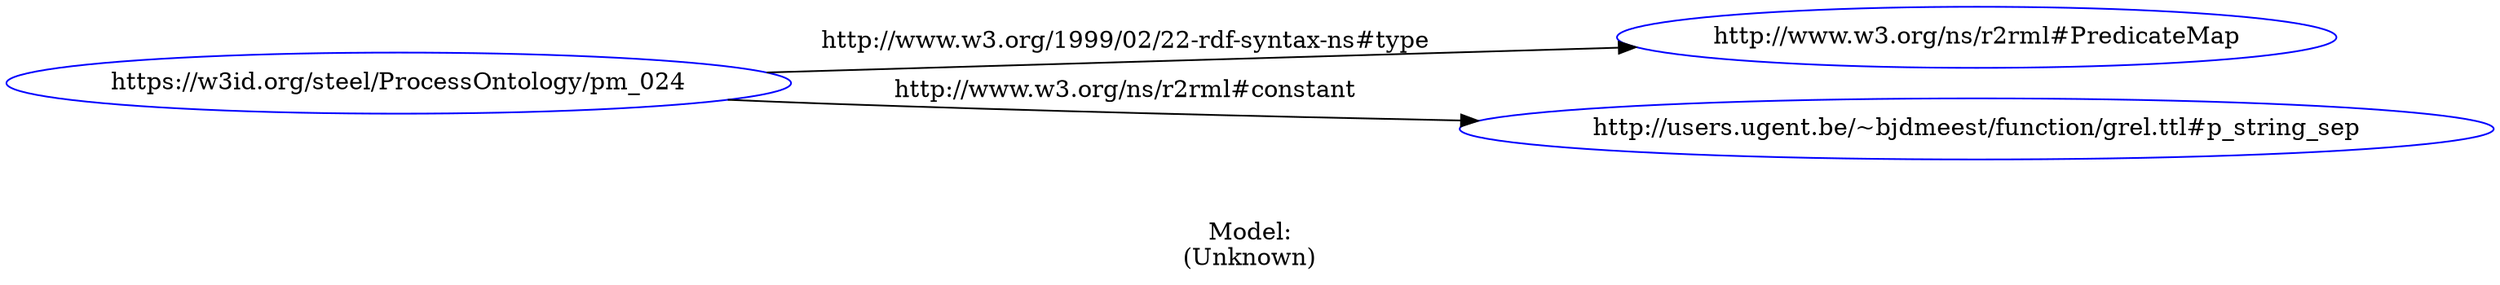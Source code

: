 digraph {
	rankdir = LR;
	charset="utf-8";

	"Rhttps://w3id.org/steel/ProcessOntology/pm_024" -> "Rhttp://www.w3.org/ns/r2rml#PredicateMap" [ label="http://www.w3.org/1999/02/22-rdf-syntax-ns#type" ];
	"Rhttps://w3id.org/steel/ProcessOntology/pm_024" -> "Rhttp://users.ugent.be/~bjdmeest/function/grel.ttl#p_string_sep" [ label="http://www.w3.org/ns/r2rml#constant" ];

	// Resources
	"Rhttps://w3id.org/steel/ProcessOntology/pm_024" [ label="https://w3id.org/steel/ProcessOntology/pm_024", shape = ellipse, color = blue ];
	"Rhttp://www.w3.org/ns/r2rml#PredicateMap" [ label="http://www.w3.org/ns/r2rml#PredicateMap", shape = ellipse, color = blue ];
	"Rhttp://users.ugent.be/~bjdmeest/function/grel.ttl#p_string_sep" [ label="http://users.ugent.be/~bjdmeest/function/grel.ttl#p_string_sep", shape = ellipse, color = blue ];

	// Anonymous nodes

	// Literals

	label="\n\nModel:\n(Unknown)";
}
